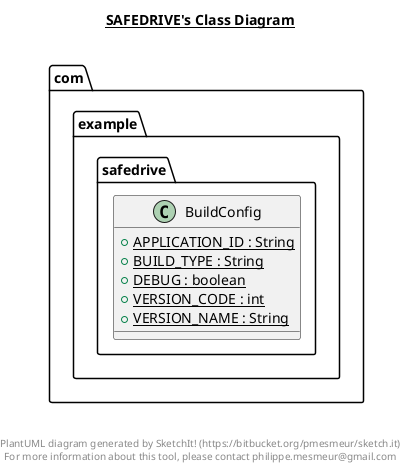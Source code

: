 @startuml

title __SAFEDRIVE's Class Diagram__\n

  namespace com.example.safedrive {
    class com.example.safedrive.BuildConfig {
        {static} + APPLICATION_ID : String
        {static} + BUILD_TYPE : String
        {static} + DEBUG : boolean
        {static} + VERSION_CODE : int
        {static} + VERSION_NAME : String
    }
  }
  



right footer


PlantUML diagram generated by SketchIt! (https://bitbucket.org/pmesmeur/sketch.it)
For more information about this tool, please contact philippe.mesmeur@gmail.com
endfooter

@enduml
